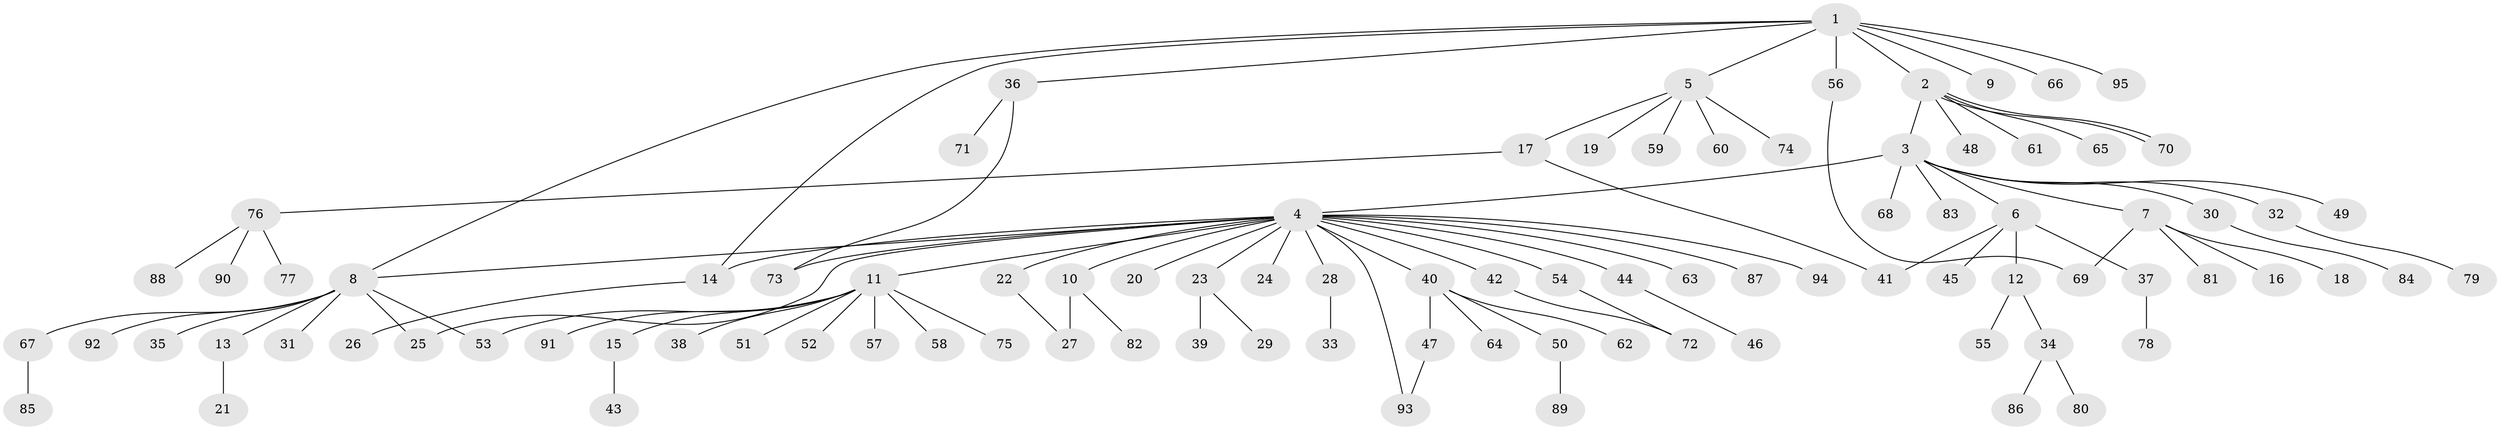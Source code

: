 // Generated by graph-tools (version 1.1) at 2025/35/03/09/25 02:35:46]
// undirected, 95 vertices, 105 edges
graph export_dot {
graph [start="1"]
  node [color=gray90,style=filled];
  1;
  2;
  3;
  4;
  5;
  6;
  7;
  8;
  9;
  10;
  11;
  12;
  13;
  14;
  15;
  16;
  17;
  18;
  19;
  20;
  21;
  22;
  23;
  24;
  25;
  26;
  27;
  28;
  29;
  30;
  31;
  32;
  33;
  34;
  35;
  36;
  37;
  38;
  39;
  40;
  41;
  42;
  43;
  44;
  45;
  46;
  47;
  48;
  49;
  50;
  51;
  52;
  53;
  54;
  55;
  56;
  57;
  58;
  59;
  60;
  61;
  62;
  63;
  64;
  65;
  66;
  67;
  68;
  69;
  70;
  71;
  72;
  73;
  74;
  75;
  76;
  77;
  78;
  79;
  80;
  81;
  82;
  83;
  84;
  85;
  86;
  87;
  88;
  89;
  90;
  91;
  92;
  93;
  94;
  95;
  1 -- 2;
  1 -- 5;
  1 -- 8;
  1 -- 9;
  1 -- 14;
  1 -- 36;
  1 -- 56;
  1 -- 66;
  1 -- 95;
  2 -- 3;
  2 -- 48;
  2 -- 61;
  2 -- 65;
  2 -- 70;
  2 -- 70;
  3 -- 4;
  3 -- 6;
  3 -- 7;
  3 -- 30;
  3 -- 32;
  3 -- 49;
  3 -- 68;
  3 -- 83;
  4 -- 8;
  4 -- 10;
  4 -- 11;
  4 -- 14;
  4 -- 20;
  4 -- 22;
  4 -- 23;
  4 -- 24;
  4 -- 25;
  4 -- 28;
  4 -- 40;
  4 -- 42;
  4 -- 44;
  4 -- 54;
  4 -- 63;
  4 -- 73;
  4 -- 87;
  4 -- 93;
  4 -- 94;
  5 -- 17;
  5 -- 19;
  5 -- 59;
  5 -- 60;
  5 -- 74;
  6 -- 12;
  6 -- 37;
  6 -- 41;
  6 -- 45;
  7 -- 16;
  7 -- 18;
  7 -- 69;
  7 -- 81;
  8 -- 13;
  8 -- 25;
  8 -- 31;
  8 -- 35;
  8 -- 53;
  8 -- 67;
  8 -- 92;
  10 -- 27;
  10 -- 82;
  11 -- 15;
  11 -- 38;
  11 -- 51;
  11 -- 52;
  11 -- 53;
  11 -- 57;
  11 -- 58;
  11 -- 75;
  11 -- 91;
  12 -- 34;
  12 -- 55;
  13 -- 21;
  14 -- 26;
  15 -- 43;
  17 -- 41;
  17 -- 76;
  22 -- 27;
  23 -- 29;
  23 -- 39;
  28 -- 33;
  30 -- 84;
  32 -- 79;
  34 -- 80;
  34 -- 86;
  36 -- 71;
  36 -- 73;
  37 -- 78;
  40 -- 47;
  40 -- 50;
  40 -- 62;
  40 -- 64;
  42 -- 72;
  44 -- 46;
  47 -- 93;
  50 -- 89;
  54 -- 72;
  56 -- 69;
  67 -- 85;
  76 -- 77;
  76 -- 88;
  76 -- 90;
}
